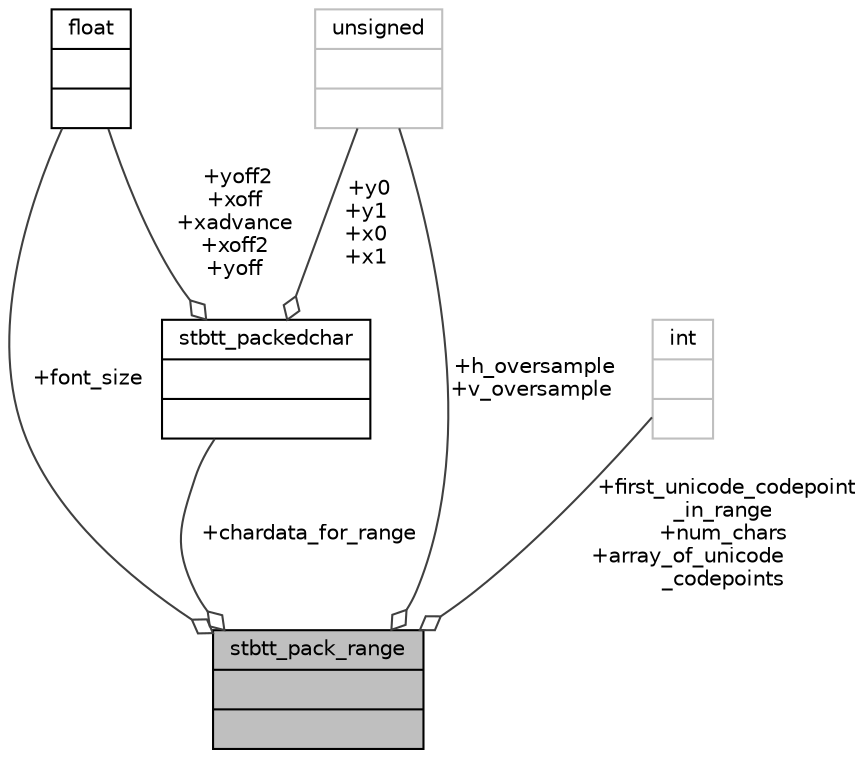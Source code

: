 digraph "stbtt_pack_range"
{
 // INTERACTIVE_SVG=YES
  bgcolor="transparent";
  edge [fontname="Helvetica",fontsize="10",labelfontname="Helvetica",labelfontsize="10"];
  node [fontname="Helvetica",fontsize="10",shape=record];
  Node1 [label="{stbtt_pack_range\n||}",height=0.2,width=0.4,color="black", fillcolor="grey75", style="filled", fontcolor="black"];
  Node2 -> Node1 [color="grey25",fontsize="10",style="solid",label=" +font_size" ,arrowhead="odiamond",fontname="Helvetica"];
  Node2 [label="{float\n||}",height=0.2,width=0.4,color="black",URL="$d4/dc3/classfloat.html"];
  Node3 -> Node1 [color="grey25",fontsize="10",style="solid",label=" +first_unicode_codepoint\l_in_range\n+num_chars\n+array_of_unicode\l_codepoints" ,arrowhead="odiamond",fontname="Helvetica"];
  Node3 [label="{int\n||}",height=0.2,width=0.4,color="grey75"];
  Node4 -> Node1 [color="grey25",fontsize="10",style="solid",label=" +chardata_for_range" ,arrowhead="odiamond",fontname="Helvetica"];
  Node4 [label="{stbtt_packedchar\n||}",height=0.2,width=0.4,color="black",URL="$d2/d0c/structstbtt__packedchar.html"];
  Node2 -> Node4 [color="grey25",fontsize="10",style="solid",label=" +yoff2\n+xoff\n+xadvance\n+xoff2\n+yoff" ,arrowhead="odiamond",fontname="Helvetica"];
  Node5 -> Node4 [color="grey25",fontsize="10",style="solid",label=" +y0\n+y1\n+x0\n+x1" ,arrowhead="odiamond",fontname="Helvetica"];
  Node5 [label="{unsigned\n||}",height=0.2,width=0.4,color="grey75"];
  Node5 -> Node1 [color="grey25",fontsize="10",style="solid",label=" +h_oversample\n+v_oversample" ,arrowhead="odiamond",fontname="Helvetica"];
}
